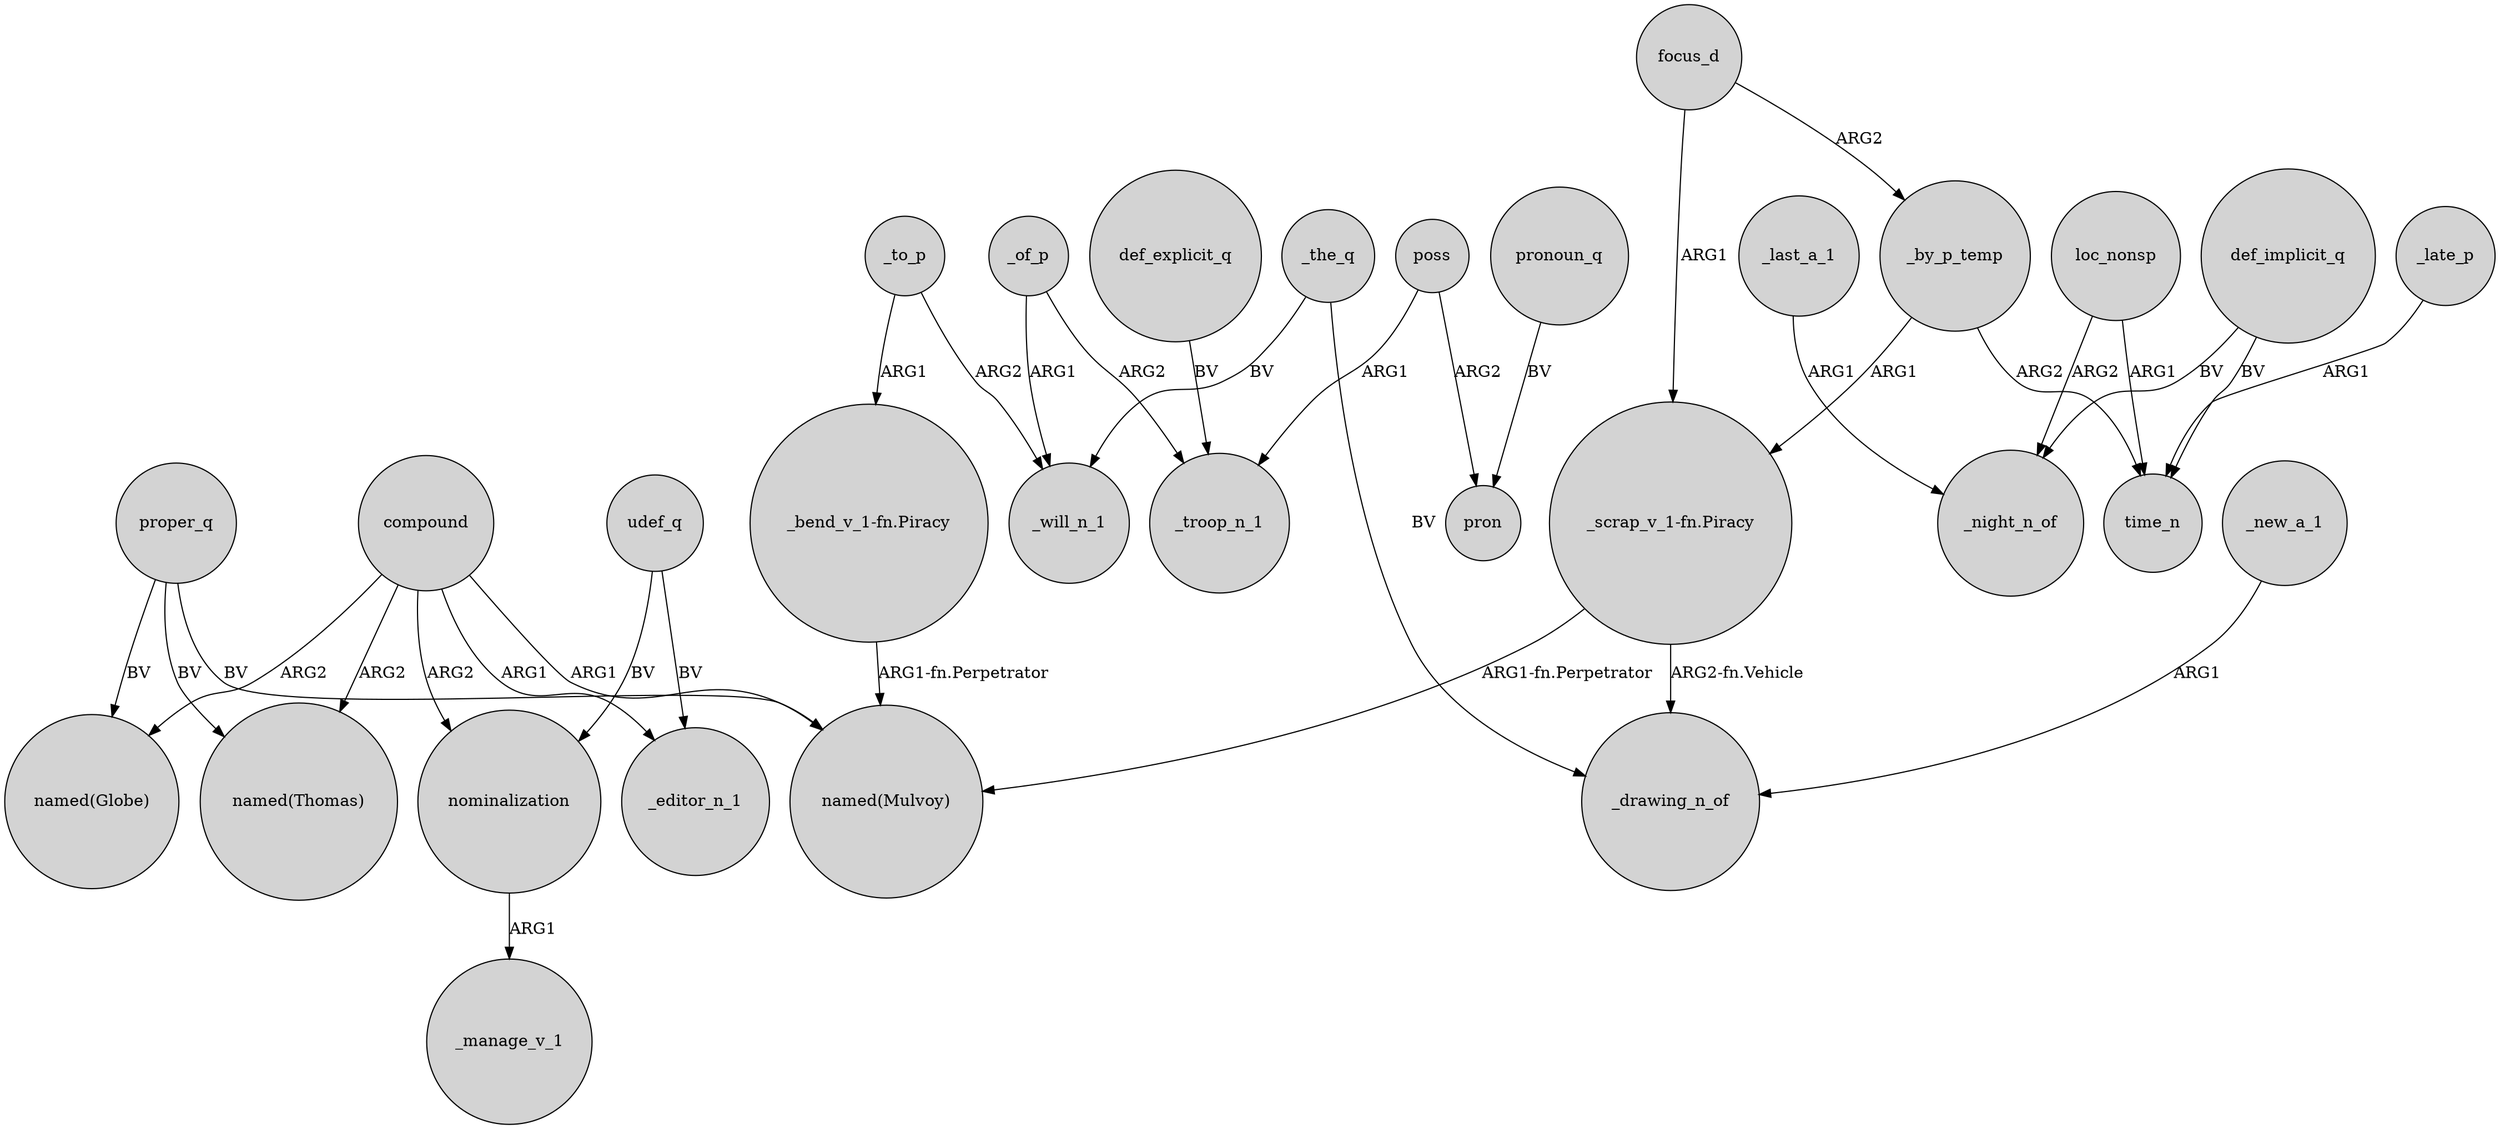 digraph {
	node [shape=circle style=filled]
	compound -> "named(Globe)" [label=ARG2]
	"_scrap_v_1-fn.Piracy" -> _drawing_n_of [label="ARG2-fn.Vehicle"]
	_the_q -> _will_n_1 [label=BV]
	proper_q -> "named(Thomas)" [label=BV]
	udef_q -> nominalization [label=BV]
	_to_p -> "_bend_v_1-fn.Piracy" [label=ARG1]
	"_scrap_v_1-fn.Piracy" -> "named(Mulvoy)" [label="ARG1-fn.Perpetrator"]
	loc_nonsp -> _night_n_of [label=ARG2]
	focus_d -> "_scrap_v_1-fn.Piracy" [label=ARG1]
	_the_q -> _drawing_n_of [label=BV]
	compound -> nominalization [label=ARG2]
	pronoun_q -> pron [label=BV]
	nominalization -> _manage_v_1 [label=ARG1]
	poss -> pron [label=ARG2]
	_last_a_1 -> _night_n_of [label=ARG1]
	poss -> _troop_n_1 [label=ARG1]
	"_bend_v_1-fn.Piracy" -> "named(Mulvoy)" [label="ARG1-fn.Perpetrator"]
	_of_p -> _troop_n_1 [label=ARG2]
	_by_p_temp -> "_scrap_v_1-fn.Piracy" [label=ARG1]
	def_explicit_q -> _troop_n_1 [label=BV]
	_late_p -> time_n [label=ARG1]
	compound -> _editor_n_1 [label=ARG1]
	loc_nonsp -> time_n [label=ARG1]
	_new_a_1 -> _drawing_n_of [label=ARG1]
	_of_p -> _will_n_1 [label=ARG1]
	compound -> "named(Thomas)" [label=ARG2]
	proper_q -> "named(Mulvoy)" [label=BV]
	_by_p_temp -> time_n [label=ARG2]
	focus_d -> _by_p_temp [label=ARG2]
	compound -> "named(Mulvoy)" [label=ARG1]
	def_implicit_q -> _night_n_of [label=BV]
	_to_p -> _will_n_1 [label=ARG2]
	def_implicit_q -> time_n [label=BV]
	proper_q -> "named(Globe)" [label=BV]
	udef_q -> _editor_n_1 [label=BV]
}
